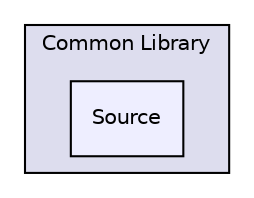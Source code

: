 digraph "Common Library/Source" {
  bgcolor=transparent;
  compound=true
  node [ fontsize="10", fontname="Helvetica"];
  edge [ labelfontsize="10", labelfontname="Helvetica"];
  subgraph clusterdir_8cc774efae0a7079271de87a6a76e5ae {
    graph [ bgcolor="#ddddee", pencolor="black", label="Common Library" fontname="Helvetica", fontsize="10", URL="dir_8cc774efae0a7079271de87a6a76e5ae.html"]
  dir_9bb658719b115715e205bd58aba47333 [shape=box, label="Source", style="filled", fillcolor="#eeeeff", pencolor="black", URL="dir_9bb658719b115715e205bd58aba47333.html"];
  }
}
